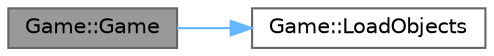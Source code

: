 digraph "Game::Game"
{
 // LATEX_PDF_SIZE
  bgcolor="transparent";
  edge [fontname=Helvetica,fontsize=10,labelfontname=Helvetica,labelfontsize=10];
  node [fontname=Helvetica,fontsize=10,shape=box,height=0.2,width=0.4];
  rankdir="LR";
  Node1 [label="Game::Game",height=0.2,width=0.4,color="gray40", fillcolor="grey60", style="filled", fontcolor="black",tooltip="Game Constructor."];
  Node1 -> Node2 [color="steelblue1",style="solid"];
  Node2 [label="Game::LoadObjects",height=0.2,width=0.4,color="grey40", fillcolor="white", style="filled",URL="$class_game.html#acd4a0faf4e7210c53a88e8c1cb90281f",tooltip="Function for loading all game objects."];
}
